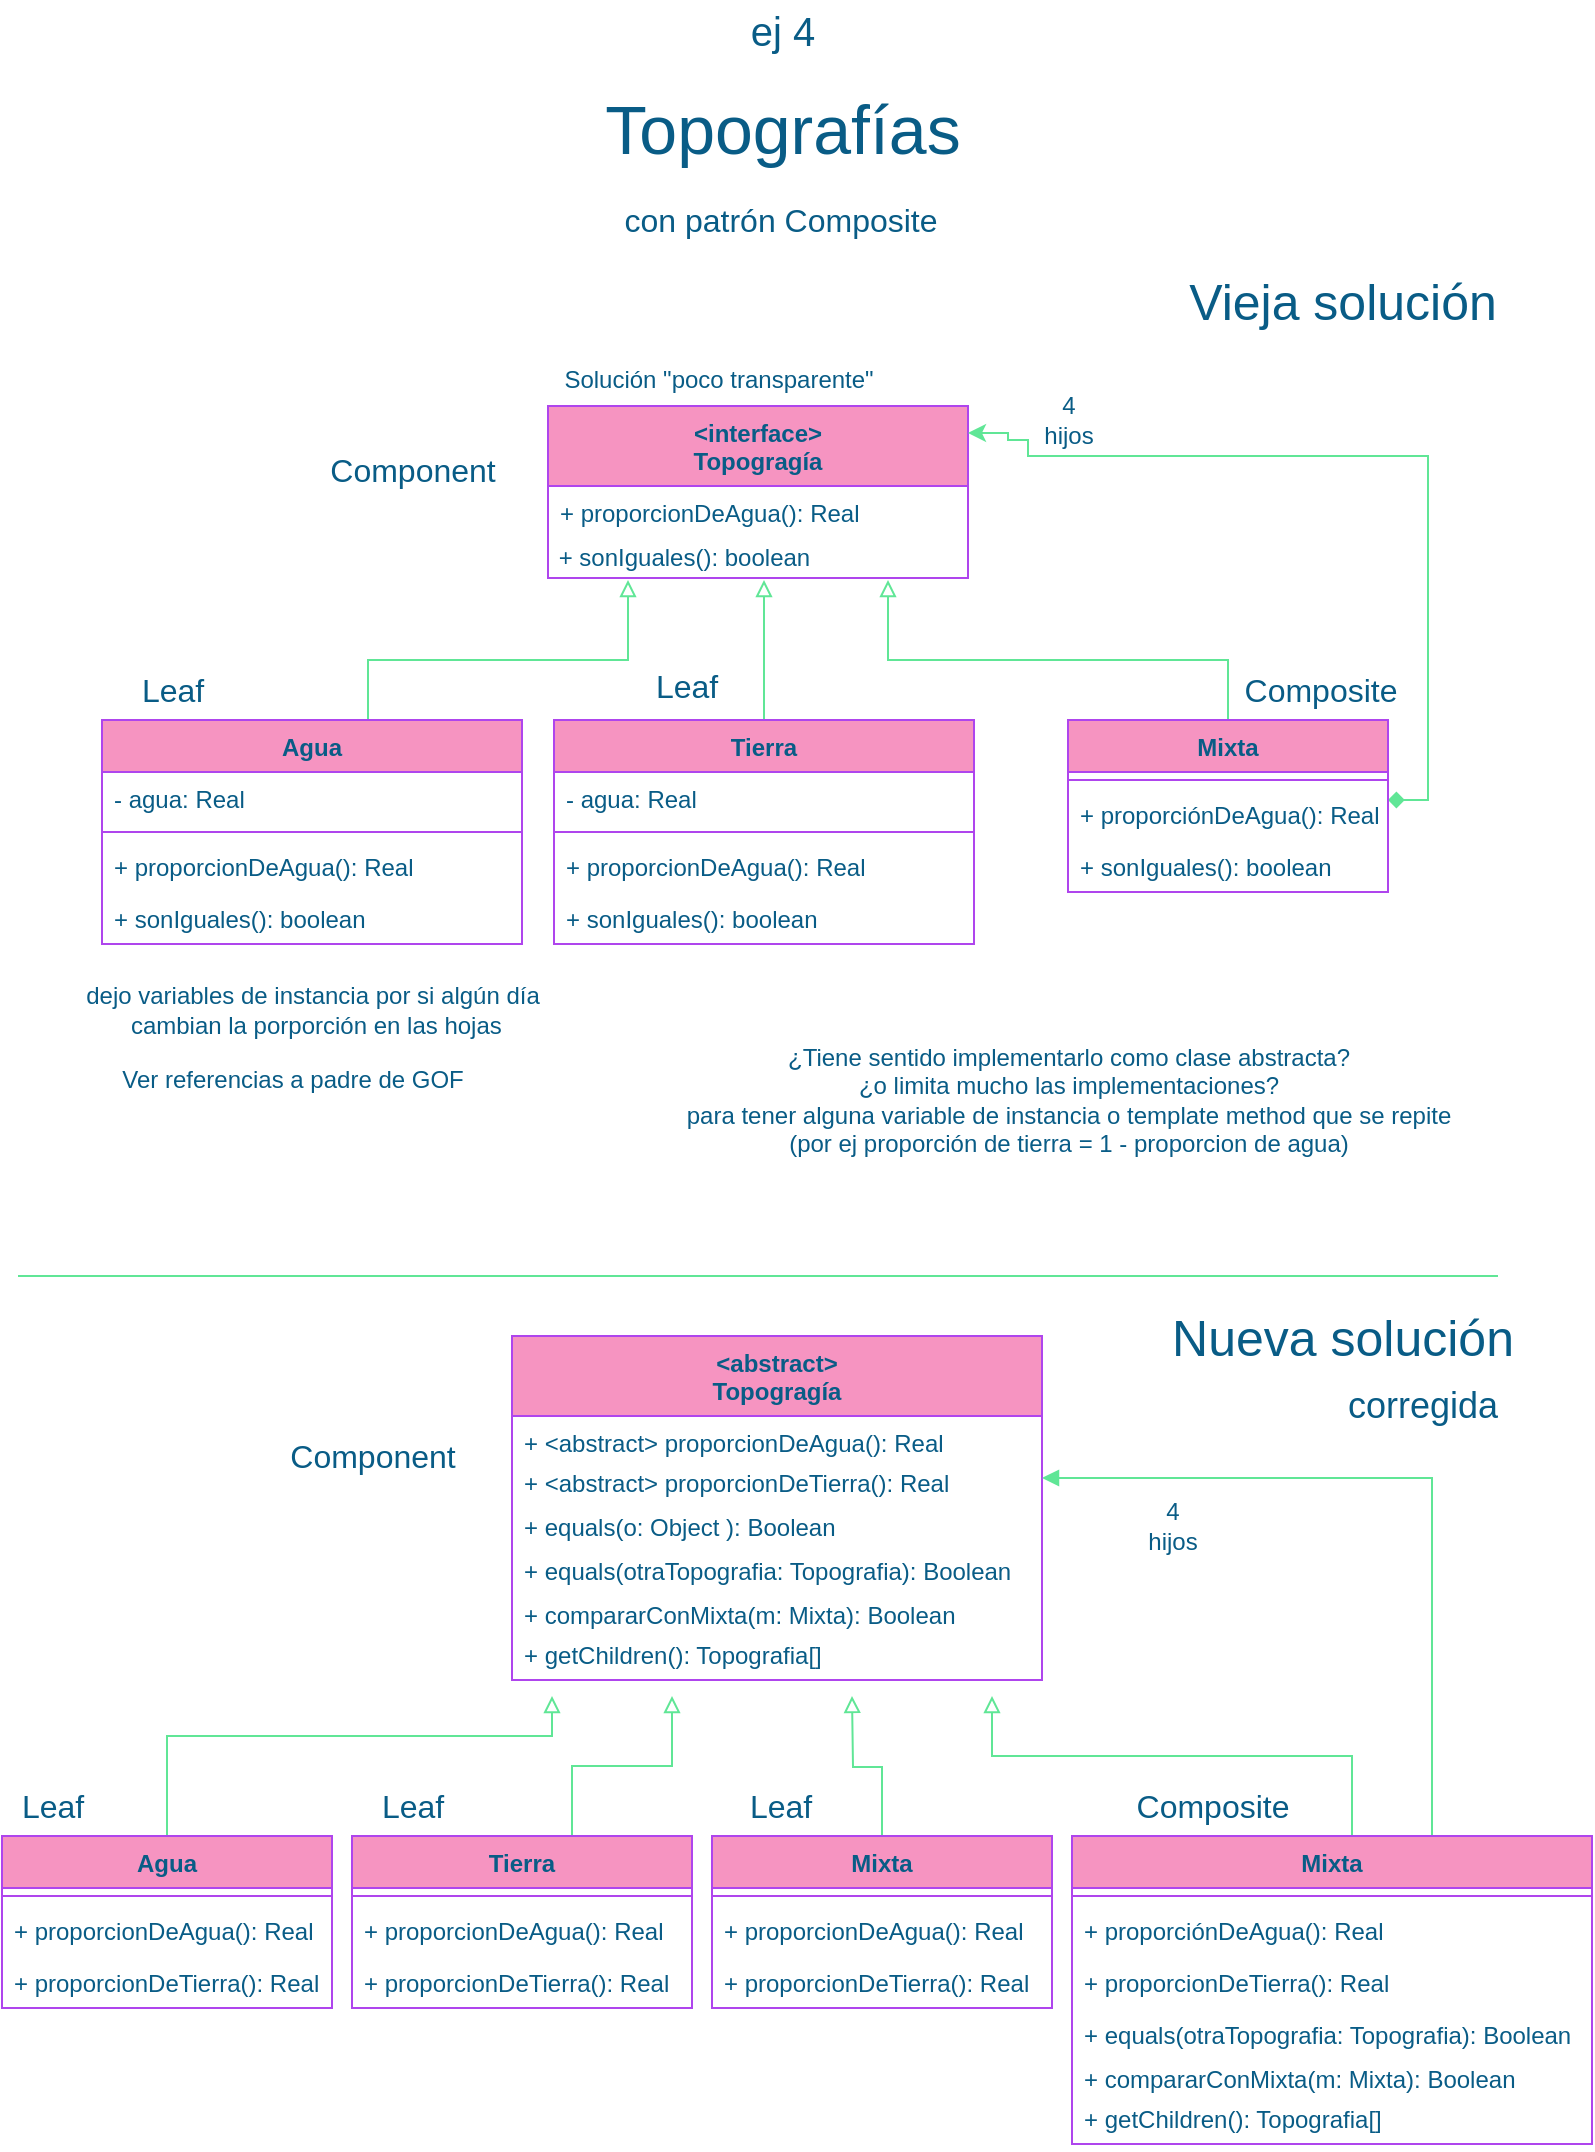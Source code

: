 <mxfile version="19.0.2" type="device"><diagram id="4gkQx4wsL6jdppwWXuUL" name="Página-1"><mxGraphModel dx="1172" dy="714" grid="1" gridSize="10" guides="1" tooltips="1" connect="1" arrows="1" fold="1" page="1" pageScale="1" pageWidth="827" pageHeight="1169" math="0" shadow="0"><root><mxCell id="0"/><mxCell id="1" parent="0"/><mxCell id="_r0YM_Wdyvk_4LNlgaC8-1" value="Solución &quot;poco transparente&quot;" style="text;html=1;align=center;verticalAlign=middle;resizable=0;points=[];autosize=1;strokeColor=none;fillColor=none;fontColor=#095C86;" parent="1" vertex="1"><mxGeometry x="298" y="202" width="170" height="20" as="geometry"/></mxCell><mxCell id="_r0YM_Wdyvk_4LNlgaC8-2" value="&lt;interface&gt;&#10;Topogragía" style="swimlane;fontStyle=1;align=center;verticalAlign=top;childLayout=stackLayout;horizontal=1;startSize=40;horizontalStack=0;resizeParent=1;resizeParentMax=0;resizeLast=0;collapsible=1;marginBottom=0;fillColor=#F694C1;strokeColor=#AF45ED;fontColor=#095C86;" parent="1" vertex="1"><mxGeometry x="298" y="225" width="210" height="86" as="geometry"/></mxCell><mxCell id="_r0YM_Wdyvk_4LNlgaC8-5" value="+ proporcionDeAgua(): Real" style="text;strokeColor=none;fillColor=none;align=left;verticalAlign=top;spacingLeft=4;spacingRight=4;overflow=hidden;rotatable=0;points=[[0,0.5],[1,0.5]];portConstraint=eastwest;fontColor=#095C86;" parent="_r0YM_Wdyvk_4LNlgaC8-2" vertex="1"><mxGeometry y="40" width="210" height="26" as="geometry"/></mxCell><mxCell id="Gv5BqmZYDokShYZEpnF3-11" value="&amp;nbsp;+ sonIguales(): boolean" style="text;html=1;align=left;verticalAlign=middle;resizable=0;points=[];autosize=1;strokeColor=none;fillColor=none;fontColor=#095C86;" parent="_r0YM_Wdyvk_4LNlgaC8-2" vertex="1"><mxGeometry y="66" width="210" height="20" as="geometry"/></mxCell><mxCell id="_r0YM_Wdyvk_4LNlgaC8-25" style="edgeStyle=orthogonalEdgeStyle;rounded=0;orthogonalLoop=1;jettySize=auto;html=1;endArrow=block;endFill=0;strokeColor=#60E696;fontColor=#095C86;" parent="1" source="_r0YM_Wdyvk_4LNlgaC8-6" edge="1"><mxGeometry relative="1" as="geometry"><mxPoint x="338" y="312" as="targetPoint"/><Array as="points"><mxPoint x="208" y="352"/><mxPoint x="338" y="352"/></Array></mxGeometry></mxCell><mxCell id="_r0YM_Wdyvk_4LNlgaC8-6" value="Agua" style="swimlane;fontStyle=1;align=center;verticalAlign=top;childLayout=stackLayout;horizontal=1;startSize=26;horizontalStack=0;resizeParent=1;resizeParentMax=0;resizeLast=0;collapsible=1;marginBottom=0;fillColor=#F694C1;strokeColor=#AF45ED;fontColor=#095C86;" parent="1" vertex="1"><mxGeometry x="75" y="382" width="210" height="112" as="geometry"/></mxCell><mxCell id="_r0YM_Wdyvk_4LNlgaC8-7" value="- agua: Real " style="text;strokeColor=none;fillColor=none;align=left;verticalAlign=top;spacingLeft=4;spacingRight=4;overflow=hidden;rotatable=0;points=[[0,0.5],[1,0.5]];portConstraint=eastwest;fontColor=#095C86;" parent="_r0YM_Wdyvk_4LNlgaC8-6" vertex="1"><mxGeometry y="26" width="210" height="26" as="geometry"/></mxCell><mxCell id="_r0YM_Wdyvk_4LNlgaC8-8" value="" style="line;strokeWidth=1;fillColor=none;align=left;verticalAlign=middle;spacingTop=-1;spacingLeft=3;spacingRight=3;rotatable=0;labelPosition=right;points=[];portConstraint=eastwest;strokeColor=#AF45ED;fontColor=#095C86;" parent="_r0YM_Wdyvk_4LNlgaC8-6" vertex="1"><mxGeometry y="52" width="210" height="8" as="geometry"/></mxCell><mxCell id="_r0YM_Wdyvk_4LNlgaC8-9" value="+ proporcionDeAgua(): Real" style="text;strokeColor=none;fillColor=none;align=left;verticalAlign=top;spacingLeft=4;spacingRight=4;overflow=hidden;rotatable=0;points=[[0,0.5],[1,0.5]];portConstraint=eastwest;fontColor=#095C86;" parent="_r0YM_Wdyvk_4LNlgaC8-6" vertex="1"><mxGeometry y="60" width="210" height="26" as="geometry"/></mxCell><mxCell id="Gv5BqmZYDokShYZEpnF3-12" value="+ sonIguales(): boolean" style="text;strokeColor=none;fillColor=none;align=left;verticalAlign=top;spacingLeft=4;spacingRight=4;overflow=hidden;rotatable=0;points=[[0,0.5],[1,0.5]];portConstraint=eastwest;fontColor=#095C86;" parent="_r0YM_Wdyvk_4LNlgaC8-6" vertex="1"><mxGeometry y="86" width="210" height="26" as="geometry"/></mxCell><mxCell id="_r0YM_Wdyvk_4LNlgaC8-27" style="edgeStyle=orthogonalEdgeStyle;rounded=0;orthogonalLoop=1;jettySize=auto;html=1;endArrow=block;endFill=0;strokeColor=#60E696;fontColor=#095C86;" parent="1" source="_r0YM_Wdyvk_4LNlgaC8-14" edge="1"><mxGeometry relative="1" as="geometry"><mxPoint x="468.0" y="312" as="targetPoint"/><Array as="points"><mxPoint x="638" y="352"/><mxPoint x="468" y="352"/></Array></mxGeometry></mxCell><mxCell id="_r0YM_Wdyvk_4LNlgaC8-28" style="edgeStyle=orthogonalEdgeStyle;rounded=0;orthogonalLoop=1;jettySize=auto;html=1;entryX=1;entryY=0.25;entryDx=0;entryDy=0;startArrow=diamond;startFill=1;strokeColor=#60E696;fontColor=#095C86;" parent="1" edge="1"><mxGeometry relative="1" as="geometry"><Array as="points"><mxPoint x="738" y="422"/><mxPoint x="738" y="250"/><mxPoint x="538" y="250"/><mxPoint x="538" y="242"/><mxPoint x="528" y="242"/><mxPoint x="528" y="239"/></Array><mxPoint x="718" y="422" as="sourcePoint"/><mxPoint x="508" y="238.5" as="targetPoint"/></mxGeometry></mxCell><mxCell id="_r0YM_Wdyvk_4LNlgaC8-14" value="Mixta" style="swimlane;fontStyle=1;align=center;verticalAlign=top;childLayout=stackLayout;horizontal=1;startSize=26;horizontalStack=0;resizeParent=1;resizeParentMax=0;resizeLast=0;collapsible=1;marginBottom=0;fillColor=#F694C1;strokeColor=#AF45ED;fontColor=#095C86;" parent="1" vertex="1"><mxGeometry x="558" y="382" width="160" height="86" as="geometry"/></mxCell><mxCell id="_r0YM_Wdyvk_4LNlgaC8-16" value="" style="line;strokeWidth=1;fillColor=none;align=left;verticalAlign=middle;spacingTop=-1;spacingLeft=3;spacingRight=3;rotatable=0;labelPosition=right;points=[];portConstraint=eastwest;strokeColor=#AF45ED;fontColor=#095C86;" parent="_r0YM_Wdyvk_4LNlgaC8-14" vertex="1"><mxGeometry y="26" width="160" height="8" as="geometry"/></mxCell><mxCell id="_r0YM_Wdyvk_4LNlgaC8-17" value="+ proporciónDeAgua(): Real" style="text;strokeColor=none;fillColor=none;align=left;verticalAlign=top;spacingLeft=4;spacingRight=4;overflow=hidden;rotatable=0;points=[[0,0.5],[1,0.5]];portConstraint=eastwest;fontColor=#095C86;" parent="_r0YM_Wdyvk_4LNlgaC8-14" vertex="1"><mxGeometry y="34" width="160" height="26" as="geometry"/></mxCell><mxCell id="Gv5BqmZYDokShYZEpnF3-14" value="+ sonIguales(): boolean" style="text;strokeColor=none;fillColor=none;align=left;verticalAlign=top;spacingLeft=4;spacingRight=4;overflow=hidden;rotatable=0;points=[[0,0.5],[1,0.5]];portConstraint=eastwest;fontColor=#095C86;" parent="_r0YM_Wdyvk_4LNlgaC8-14" vertex="1"><mxGeometry y="60" width="160" height="26" as="geometry"/></mxCell><mxCell id="_r0YM_Wdyvk_4LNlgaC8-19" value="dejo variables de instancia por si algún día&lt;br&gt;&amp;nbsp;cambian la porporción en las hojas" style="text;html=1;align=center;verticalAlign=middle;resizable=0;points=[];autosize=1;strokeColor=none;fillColor=none;fontColor=#095C86;" parent="1" vertex="1"><mxGeometry x="60" y="512" width="240" height="30" as="geometry"/></mxCell><mxCell id="_r0YM_Wdyvk_4LNlgaC8-26" style="edgeStyle=orthogonalEdgeStyle;rounded=0;orthogonalLoop=1;jettySize=auto;html=1;endArrow=block;endFill=0;strokeColor=#60E696;fontColor=#095C86;" parent="1" source="_r0YM_Wdyvk_4LNlgaC8-20" edge="1"><mxGeometry relative="1" as="geometry"><mxPoint x="406" y="312" as="targetPoint"/></mxGeometry></mxCell><mxCell id="_r0YM_Wdyvk_4LNlgaC8-20" value="Tierra" style="swimlane;fontStyle=1;align=center;verticalAlign=top;childLayout=stackLayout;horizontal=1;startSize=26;horizontalStack=0;resizeParent=1;resizeParentMax=0;resizeLast=0;collapsible=1;marginBottom=0;fillColor=#F694C1;strokeColor=#AF45ED;fontColor=#095C86;" parent="1" vertex="1"><mxGeometry x="301" y="382" width="210" height="112" as="geometry"/></mxCell><mxCell id="_r0YM_Wdyvk_4LNlgaC8-21" value="- agua: Real" style="text;strokeColor=none;fillColor=none;align=left;verticalAlign=top;spacingLeft=4;spacingRight=4;overflow=hidden;rotatable=0;points=[[0,0.5],[1,0.5]];portConstraint=eastwest;fontColor=#095C86;" parent="_r0YM_Wdyvk_4LNlgaC8-20" vertex="1"><mxGeometry y="26" width="210" height="26" as="geometry"/></mxCell><mxCell id="_r0YM_Wdyvk_4LNlgaC8-22" value="" style="line;strokeWidth=1;fillColor=none;align=left;verticalAlign=middle;spacingTop=-1;spacingLeft=3;spacingRight=3;rotatable=0;labelPosition=right;points=[];portConstraint=eastwest;strokeColor=#AF45ED;fontColor=#095C86;" parent="_r0YM_Wdyvk_4LNlgaC8-20" vertex="1"><mxGeometry y="52" width="210" height="8" as="geometry"/></mxCell><mxCell id="_r0YM_Wdyvk_4LNlgaC8-23" value="+ proporcionDeAgua(): Real" style="text;strokeColor=none;fillColor=none;align=left;verticalAlign=top;spacingLeft=4;spacingRight=4;overflow=hidden;rotatable=0;points=[[0,0.5],[1,0.5]];portConstraint=eastwest;fontColor=#095C86;" parent="_r0YM_Wdyvk_4LNlgaC8-20" vertex="1"><mxGeometry y="60" width="210" height="26" as="geometry"/></mxCell><mxCell id="Gv5BqmZYDokShYZEpnF3-13" value="+ sonIguales(): boolean" style="text;strokeColor=none;fillColor=none;align=left;verticalAlign=top;spacingLeft=4;spacingRight=4;overflow=hidden;rotatable=0;points=[[0,0.5],[1,0.5]];portConstraint=eastwest;fontColor=#095C86;" parent="_r0YM_Wdyvk_4LNlgaC8-20" vertex="1"><mxGeometry y="86" width="210" height="26" as="geometry"/></mxCell><mxCell id="_r0YM_Wdyvk_4LNlgaC8-29" value="4&lt;br&gt;hijos" style="text;html=1;align=center;verticalAlign=middle;resizable=0;points=[];autosize=1;strokeColor=none;fillColor=none;fontColor=#095C86;" parent="1" vertex="1"><mxGeometry x="538" y="217" width="40" height="30" as="geometry"/></mxCell><mxCell id="_r0YM_Wdyvk_4LNlgaC8-30" value="Ver referencias a padre de GOF" style="text;html=1;align=center;verticalAlign=middle;resizable=0;points=[];autosize=1;strokeColor=none;fillColor=none;fontColor=#095C86;" parent="1" vertex="1"><mxGeometry x="75" y="552" width="190" height="20" as="geometry"/></mxCell><mxCell id="_r0YM_Wdyvk_4LNlgaC8-31" value="ej 4" style="text;html=1;align=center;verticalAlign=middle;resizable=0;points=[];autosize=1;strokeColor=none;fillColor=none;strokeWidth=0;fontSize=20;fontColor=#095C86;" parent="1" vertex="1"><mxGeometry x="390" y="22" width="50" height="30" as="geometry"/></mxCell><mxCell id="_r0YM_Wdyvk_4LNlgaC8-32" value="Topografías" style="text;html=1;align=center;verticalAlign=middle;resizable=0;points=[];autosize=1;strokeColor=none;fillColor=none;strokeWidth=0;fontSize=34;fontColor=#095C86;" parent="1" vertex="1"><mxGeometry x="320" y="62" width="190" height="50" as="geometry"/></mxCell><mxCell id="_r0YM_Wdyvk_4LNlgaC8-33" value="con patrón Composite" style="text;html=1;align=center;verticalAlign=middle;resizable=0;points=[];autosize=1;strokeColor=none;fillColor=none;strokeWidth=0;fontSize=16;fontColor=#095C86;" parent="1" vertex="1"><mxGeometry x="329" y="122" width="170" height="20" as="geometry"/></mxCell><mxCell id="_r0YM_Wdyvk_4LNlgaC8-34" value="Component" style="text;html=1;align=center;verticalAlign=middle;resizable=0;points=[];autosize=1;strokeColor=none;fillColor=none;fontSize=16;fontColor=#095C86;" parent="1" vertex="1"><mxGeometry x="180" y="247" width="100" height="20" as="geometry"/></mxCell><mxCell id="_r0YM_Wdyvk_4LNlgaC8-35" value="Composite" style="text;html=1;align=center;verticalAlign=middle;resizable=0;points=[];autosize=1;strokeColor=none;fillColor=none;fontSize=16;fontColor=#095C86;" parent="1" vertex="1"><mxGeometry x="639" y="357" width="90" height="20" as="geometry"/></mxCell><mxCell id="_r0YM_Wdyvk_4LNlgaC8-36" value="Leaf" style="text;html=1;align=center;verticalAlign=middle;resizable=0;points=[];autosize=1;strokeColor=none;fillColor=none;fontSize=16;fontColor=#095C86;" parent="1" vertex="1"><mxGeometry x="85" y="357" width="50" height="20" as="geometry"/></mxCell><mxCell id="_r0YM_Wdyvk_4LNlgaC8-37" value="Leaf" style="text;html=1;align=center;verticalAlign=middle;resizable=0;points=[];autosize=1;strokeColor=none;fillColor=none;fontSize=16;fontColor=#095C86;" parent="1" vertex="1"><mxGeometry x="342" y="355" width="50" height="20" as="geometry"/></mxCell><mxCell id="Gv5BqmZYDokShYZEpnF3-1" value="¿Tiene sentido implementarlo como clase abstracta?&lt;br&gt;¿o limita mucho las implementaciones?&lt;br&gt;para tener alguna variable de instancia o template method que se repite&lt;br&gt;(por ej proporción de tierra = 1 - proporcion de agua)" style="text;html=1;align=center;verticalAlign=middle;resizable=0;points=[];autosize=1;strokeColor=none;fillColor=none;fontColor=#095C86;" parent="1" vertex="1"><mxGeometry x="358" y="542" width="400" height="60" as="geometry"/></mxCell><mxCell id="FaZW1O4SIN_VHaX32CPt-1" value="Vieja solución" style="text;html=1;align=center;verticalAlign=middle;resizable=0;points=[];autosize=1;strokeColor=none;fillColor=none;strokeWidth=4;fontSize=25;fontColor=#095C86;" vertex="1" parent="1"><mxGeometry x="610" y="152" width="170" height="40" as="geometry"/></mxCell><mxCell id="FaZW1O4SIN_VHaX32CPt-2" value="" style="endArrow=none;html=1;rounded=0;fontSize=25;strokeColor=#60E696;fontColor=#095C86;" edge="1" parent="1"><mxGeometry width="50" height="50" relative="1" as="geometry"><mxPoint x="33" y="660" as="sourcePoint"/><mxPoint x="773" y="660" as="targetPoint"/></mxGeometry></mxCell><mxCell id="FaZW1O4SIN_VHaX32CPt-3" value="Nueva solución" style="text;html=1;align=center;verticalAlign=middle;resizable=0;points=[];autosize=1;strokeColor=none;fillColor=none;strokeWidth=4;fontSize=25;fontColor=#095C86;" vertex="1" parent="1"><mxGeometry x="600" y="670" width="190" height="40" as="geometry"/></mxCell><mxCell id="FaZW1O4SIN_VHaX32CPt-5" value="&lt;abstract&gt;&#10;Topogragía" style="swimlane;fontStyle=1;align=center;verticalAlign=top;childLayout=stackLayout;horizontal=1;startSize=40;horizontalStack=0;resizeParent=1;resizeParentMax=0;resizeLast=0;collapsible=1;marginBottom=0;fillColor=#F694C1;strokeColor=#AF45ED;fontColor=#095C86;" vertex="1" parent="1"><mxGeometry x="280" y="690" width="265" height="172" as="geometry"/></mxCell><mxCell id="FaZW1O4SIN_VHaX32CPt-6" value="+ &lt;abstract&gt; proporcionDeAgua(): Real" style="text;strokeColor=none;fillColor=none;align=left;verticalAlign=top;spacingLeft=4;spacingRight=4;overflow=hidden;rotatable=0;points=[[0,0.5],[1,0.5]];portConstraint=eastwest;fontColor=#095C86;" vertex="1" parent="FaZW1O4SIN_VHaX32CPt-5"><mxGeometry y="40" width="265" height="20" as="geometry"/></mxCell><mxCell id="FaZW1O4SIN_VHaX32CPt-31" value="+ &lt;abstract&gt; proporcionDeTierra(): Real" style="text;strokeColor=none;fillColor=none;align=left;verticalAlign=top;spacingLeft=4;spacingRight=4;overflow=hidden;rotatable=0;points=[[0,0.5],[1,0.5]];portConstraint=eastwest;fontColor=#095C86;" vertex="1" parent="FaZW1O4SIN_VHaX32CPt-5"><mxGeometry y="60" width="265" height="22" as="geometry"/></mxCell><mxCell id="FaZW1O4SIN_VHaX32CPt-35" value="+ equals(o: Object ): Boolean" style="text;strokeColor=none;fillColor=none;align=left;verticalAlign=top;spacingLeft=4;spacingRight=4;overflow=hidden;rotatable=0;points=[[0,0.5],[1,0.5]];portConstraint=eastwest;fontColor=#095C86;" vertex="1" parent="FaZW1O4SIN_VHaX32CPt-5"><mxGeometry y="82" width="265" height="22" as="geometry"/></mxCell><mxCell id="FaZW1O4SIN_VHaX32CPt-33" value="+ equals(otraTopografia: Topografia): Boolean" style="text;strokeColor=none;fillColor=none;align=left;verticalAlign=top;spacingLeft=4;spacingRight=4;overflow=hidden;rotatable=0;points=[[0,0.5],[1,0.5]];portConstraint=eastwest;fontColor=#095C86;" vertex="1" parent="FaZW1O4SIN_VHaX32CPt-5"><mxGeometry y="104" width="265" height="22" as="geometry"/></mxCell><mxCell id="FaZW1O4SIN_VHaX32CPt-32" value="+ compararConMixta(m: Mixta): Boolean" style="text;strokeColor=none;fillColor=none;align=left;verticalAlign=top;spacingLeft=4;spacingRight=4;overflow=hidden;rotatable=0;points=[[0,0.5],[1,0.5]];portConstraint=eastwest;fontColor=#095C86;" vertex="1" parent="FaZW1O4SIN_VHaX32CPt-5"><mxGeometry y="126" width="265" height="20" as="geometry"/></mxCell><mxCell id="FaZW1O4SIN_VHaX32CPt-34" value="+ getChildren(): Topografia[]" style="text;strokeColor=none;fillColor=none;align=left;verticalAlign=top;spacingLeft=4;spacingRight=4;overflow=hidden;rotatable=0;points=[[0,0.5],[1,0.5]];portConstraint=eastwest;fontColor=#095C86;" vertex="1" parent="FaZW1O4SIN_VHaX32CPt-5"><mxGeometry y="146" width="265" height="26" as="geometry"/></mxCell><mxCell id="FaZW1O4SIN_VHaX32CPt-48" style="edgeStyle=orthogonalEdgeStyle;rounded=0;orthogonalLoop=1;jettySize=auto;html=1;fontSize=25;endArrow=block;endFill=0;strokeColor=#60E696;fontColor=#095C86;" edge="1" parent="1" source="FaZW1O4SIN_VHaX32CPt-9"><mxGeometry relative="1" as="geometry"><mxPoint x="300" y="870" as="targetPoint"/><Array as="points"><mxPoint x="108" y="890"/><mxPoint x="300" y="890"/></Array></mxGeometry></mxCell><mxCell id="FaZW1O4SIN_VHaX32CPt-9" value="Agua" style="swimlane;fontStyle=1;align=center;verticalAlign=top;childLayout=stackLayout;horizontal=1;startSize=26;horizontalStack=0;resizeParent=1;resizeParentMax=0;resizeLast=0;collapsible=1;marginBottom=0;fillColor=#F694C1;strokeColor=#AF45ED;fontColor=#095C86;" vertex="1" parent="1"><mxGeometry x="25" y="940" width="165" height="86" as="geometry"/></mxCell><mxCell id="FaZW1O4SIN_VHaX32CPt-11" value="" style="line;strokeWidth=1;fillColor=none;align=left;verticalAlign=middle;spacingTop=-1;spacingLeft=3;spacingRight=3;rotatable=0;labelPosition=right;points=[];portConstraint=eastwest;strokeColor=#AF45ED;fontColor=#095C86;" vertex="1" parent="FaZW1O4SIN_VHaX32CPt-9"><mxGeometry y="26" width="165" height="8" as="geometry"/></mxCell><mxCell id="FaZW1O4SIN_VHaX32CPt-12" value="+ proporcionDeAgua(): Real" style="text;strokeColor=none;fillColor=none;align=left;verticalAlign=top;spacingLeft=4;spacingRight=4;overflow=hidden;rotatable=0;points=[[0,0.5],[1,0.5]];portConstraint=eastwest;fontColor=#095C86;" vertex="1" parent="FaZW1O4SIN_VHaX32CPt-9"><mxGeometry y="34" width="165" height="26" as="geometry"/></mxCell><mxCell id="FaZW1O4SIN_VHaX32CPt-37" value="+ proporcionDeTierra(): Real" style="text;strokeColor=none;fillColor=none;align=left;verticalAlign=top;spacingLeft=4;spacingRight=4;overflow=hidden;rotatable=0;points=[[0,0.5],[1,0.5]];portConstraint=eastwest;fontColor=#095C86;" vertex="1" parent="FaZW1O4SIN_VHaX32CPt-9"><mxGeometry y="60" width="165" height="26" as="geometry"/></mxCell><mxCell id="FaZW1O4SIN_VHaX32CPt-49" style="edgeStyle=orthogonalEdgeStyle;rounded=0;orthogonalLoop=1;jettySize=auto;html=1;fontSize=25;endArrow=block;endFill=0;strokeColor=#60E696;fontColor=#095C86;" edge="1" parent="1" source="FaZW1O4SIN_VHaX32CPt-16"><mxGeometry relative="1" as="geometry"><mxPoint x="520" y="870" as="targetPoint"/><Array as="points"><mxPoint x="700" y="900"/><mxPoint x="520" y="900"/></Array></mxGeometry></mxCell><mxCell id="FaZW1O4SIN_VHaX32CPt-50" style="edgeStyle=orthogonalEdgeStyle;rounded=0;orthogonalLoop=1;jettySize=auto;html=1;entryX=1;entryY=0.5;entryDx=0;entryDy=0;fontSize=25;endArrow=block;endFill=1;strokeColor=#60E696;fontColor=#095C86;" edge="1" parent="1" source="FaZW1O4SIN_VHaX32CPt-16" target="FaZW1O4SIN_VHaX32CPt-31"><mxGeometry relative="1" as="geometry"><Array as="points"><mxPoint x="740" y="761"/></Array></mxGeometry></mxCell><mxCell id="FaZW1O4SIN_VHaX32CPt-16" value="Mixta" style="swimlane;fontStyle=1;align=center;verticalAlign=top;childLayout=stackLayout;horizontal=1;startSize=26;horizontalStack=0;resizeParent=1;resizeParentMax=0;resizeLast=0;collapsible=1;marginBottom=0;fillColor=#F694C1;strokeColor=#AF45ED;fontColor=#095C86;" vertex="1" parent="1"><mxGeometry x="560" y="940" width="260" height="154" as="geometry"/></mxCell><mxCell id="FaZW1O4SIN_VHaX32CPt-17" value="" style="line;strokeWidth=1;fillColor=none;align=left;verticalAlign=middle;spacingTop=-1;spacingLeft=3;spacingRight=3;rotatable=0;labelPosition=right;points=[];portConstraint=eastwest;strokeColor=#AF45ED;fontColor=#095C86;" vertex="1" parent="FaZW1O4SIN_VHaX32CPt-16"><mxGeometry y="26" width="260" height="8" as="geometry"/></mxCell><mxCell id="FaZW1O4SIN_VHaX32CPt-18" value="+ proporciónDeAgua(): Real" style="text;strokeColor=none;fillColor=none;align=left;verticalAlign=top;spacingLeft=4;spacingRight=4;overflow=hidden;rotatable=0;points=[[0,0.5],[1,0.5]];portConstraint=eastwest;fontColor=#095C86;" vertex="1" parent="FaZW1O4SIN_VHaX32CPt-16"><mxGeometry y="34" width="260" height="26" as="geometry"/></mxCell><mxCell id="FaZW1O4SIN_VHaX32CPt-51" value="+ proporcionDeTierra(): Real" style="text;strokeColor=none;fillColor=none;align=left;verticalAlign=top;spacingLeft=4;spacingRight=4;overflow=hidden;rotatable=0;points=[[0,0.5],[1,0.5]];portConstraint=eastwest;fontColor=#095C86;" vertex="1" parent="FaZW1O4SIN_VHaX32CPt-16"><mxGeometry y="60" width="260" height="26" as="geometry"/></mxCell><mxCell id="FaZW1O4SIN_VHaX32CPt-52" value="+ equals(otraTopografia: Topografia): Boolean" style="text;strokeColor=none;fillColor=none;align=left;verticalAlign=top;spacingLeft=4;spacingRight=4;overflow=hidden;rotatable=0;points=[[0,0.5],[1,0.5]];portConstraint=eastwest;fontColor=#095C86;" vertex="1" parent="FaZW1O4SIN_VHaX32CPt-16"><mxGeometry y="86" width="260" height="22" as="geometry"/></mxCell><mxCell id="FaZW1O4SIN_VHaX32CPt-53" value="+ compararConMixta(m: Mixta): Boolean" style="text;strokeColor=none;fillColor=none;align=left;verticalAlign=top;spacingLeft=4;spacingRight=4;overflow=hidden;rotatable=0;points=[[0,0.5],[1,0.5]];portConstraint=eastwest;fontColor=#095C86;" vertex="1" parent="FaZW1O4SIN_VHaX32CPt-16"><mxGeometry y="108" width="260" height="20" as="geometry"/></mxCell><mxCell id="FaZW1O4SIN_VHaX32CPt-54" value="+ getChildren(): Topografia[]" style="text;strokeColor=none;fillColor=none;align=left;verticalAlign=top;spacingLeft=4;spacingRight=4;overflow=hidden;rotatable=0;points=[[0,0.5],[1,0.5]];portConstraint=eastwest;fontColor=#095C86;" vertex="1" parent="FaZW1O4SIN_VHaX32CPt-16"><mxGeometry y="128" width="260" height="26" as="geometry"/></mxCell><mxCell id="FaZW1O4SIN_VHaX32CPt-47" style="edgeStyle=orthogonalEdgeStyle;rounded=0;orthogonalLoop=1;jettySize=auto;html=1;fontSize=25;endArrow=block;endFill=0;strokeColor=#60E696;fontColor=#095C86;" edge="1" parent="1" source="FaZW1O4SIN_VHaX32CPt-21"><mxGeometry relative="1" as="geometry"><mxPoint x="360" y="870" as="targetPoint"/><Array as="points"><mxPoint x="310" y="905"/><mxPoint x="360" y="905"/></Array></mxGeometry></mxCell><mxCell id="FaZW1O4SIN_VHaX32CPt-21" value="Tierra" style="swimlane;fontStyle=1;align=center;verticalAlign=top;childLayout=stackLayout;horizontal=1;startSize=26;horizontalStack=0;resizeParent=1;resizeParentMax=0;resizeLast=0;collapsible=1;marginBottom=0;fillColor=#F694C1;strokeColor=#AF45ED;fontColor=#095C86;" vertex="1" parent="1"><mxGeometry x="200" y="940" width="170" height="86" as="geometry"/></mxCell><mxCell id="FaZW1O4SIN_VHaX32CPt-23" value="" style="line;strokeWidth=1;fillColor=none;align=left;verticalAlign=middle;spacingTop=-1;spacingLeft=3;spacingRight=3;rotatable=0;labelPosition=right;points=[];portConstraint=eastwest;strokeColor=#AF45ED;fontColor=#095C86;" vertex="1" parent="FaZW1O4SIN_VHaX32CPt-21"><mxGeometry y="26" width="170" height="8" as="geometry"/></mxCell><mxCell id="FaZW1O4SIN_VHaX32CPt-24" value="+ proporcionDeAgua(): Real" style="text;strokeColor=none;fillColor=none;align=left;verticalAlign=top;spacingLeft=4;spacingRight=4;overflow=hidden;rotatable=0;points=[[0,0.5],[1,0.5]];portConstraint=eastwest;fontColor=#095C86;" vertex="1" parent="FaZW1O4SIN_VHaX32CPt-21"><mxGeometry y="34" width="170" height="26" as="geometry"/></mxCell><mxCell id="FaZW1O4SIN_VHaX32CPt-38" value="+ proporcionDeTierra(): Real" style="text;strokeColor=none;fillColor=none;align=left;verticalAlign=top;spacingLeft=4;spacingRight=4;overflow=hidden;rotatable=0;points=[[0,0.5],[1,0.5]];portConstraint=eastwest;fontColor=#095C86;" vertex="1" parent="FaZW1O4SIN_VHaX32CPt-21"><mxGeometry y="60" width="170" height="26" as="geometry"/></mxCell><mxCell id="FaZW1O4SIN_VHaX32CPt-26" value="4&lt;br&gt;hijos" style="text;html=1;align=center;verticalAlign=middle;resizable=0;points=[];autosize=1;strokeColor=none;fillColor=none;fontColor=#095C86;" vertex="1" parent="1"><mxGeometry x="590" y="770" width="40" height="30" as="geometry"/></mxCell><mxCell id="FaZW1O4SIN_VHaX32CPt-27" value="Component" style="text;html=1;align=center;verticalAlign=middle;resizable=0;points=[];autosize=1;strokeColor=none;fillColor=none;fontSize=16;fontColor=#095C86;" vertex="1" parent="1"><mxGeometry x="160" y="740" width="100" height="20" as="geometry"/></mxCell><mxCell id="FaZW1O4SIN_VHaX32CPt-28" value="Composite" style="text;html=1;align=center;verticalAlign=middle;resizable=0;points=[];autosize=1;strokeColor=none;fillColor=none;fontSize=16;fontColor=#095C86;" vertex="1" parent="1"><mxGeometry x="585" y="915" width="90" height="20" as="geometry"/></mxCell><mxCell id="FaZW1O4SIN_VHaX32CPt-29" value="Leaf" style="text;html=1;align=center;verticalAlign=middle;resizable=0;points=[];autosize=1;strokeColor=none;fillColor=none;fontSize=16;fontColor=#095C86;" vertex="1" parent="1"><mxGeometry x="25" y="915" width="50" height="20" as="geometry"/></mxCell><mxCell id="FaZW1O4SIN_VHaX32CPt-30" value="Leaf" style="text;html=1;align=center;verticalAlign=middle;resizable=0;points=[];autosize=1;strokeColor=none;fillColor=none;fontSize=16;fontColor=#095C86;" vertex="1" parent="1"><mxGeometry x="205" y="915" width="50" height="20" as="geometry"/></mxCell><mxCell id="FaZW1O4SIN_VHaX32CPt-46" style="edgeStyle=orthogonalEdgeStyle;rounded=0;orthogonalLoop=1;jettySize=auto;html=1;fontSize=25;endArrow=block;endFill=0;strokeColor=#60E696;fontColor=#095C86;" edge="1" parent="1" source="FaZW1O4SIN_VHaX32CPt-40"><mxGeometry relative="1" as="geometry"><mxPoint x="450" y="870" as="targetPoint"/></mxGeometry></mxCell><mxCell id="FaZW1O4SIN_VHaX32CPt-40" value="Mixta" style="swimlane;fontStyle=1;align=center;verticalAlign=top;childLayout=stackLayout;horizontal=1;startSize=26;horizontalStack=0;resizeParent=1;resizeParentMax=0;resizeLast=0;collapsible=1;marginBottom=0;fillColor=#F694C1;strokeColor=#AF45ED;fontColor=#095C86;" vertex="1" parent="1"><mxGeometry x="380" y="940" width="170" height="86" as="geometry"/></mxCell><mxCell id="FaZW1O4SIN_VHaX32CPt-42" value="" style="line;strokeWidth=1;fillColor=none;align=left;verticalAlign=middle;spacingTop=-1;spacingLeft=3;spacingRight=3;rotatable=0;labelPosition=right;points=[];portConstraint=eastwest;strokeColor=#AF45ED;fontColor=#095C86;" vertex="1" parent="FaZW1O4SIN_VHaX32CPt-40"><mxGeometry y="26" width="170" height="8" as="geometry"/></mxCell><mxCell id="FaZW1O4SIN_VHaX32CPt-43" value="+ proporcionDeAgua(): Real" style="text;strokeColor=none;fillColor=none;align=left;verticalAlign=top;spacingLeft=4;spacingRight=4;overflow=hidden;rotatable=0;points=[[0,0.5],[1,0.5]];portConstraint=eastwest;fontColor=#095C86;" vertex="1" parent="FaZW1O4SIN_VHaX32CPt-40"><mxGeometry y="34" width="170" height="26" as="geometry"/></mxCell><mxCell id="FaZW1O4SIN_VHaX32CPt-44" value="+ proporcionDeTierra(): Real" style="text;strokeColor=none;fillColor=none;align=left;verticalAlign=top;spacingLeft=4;spacingRight=4;overflow=hidden;rotatable=0;points=[[0,0.5],[1,0.5]];portConstraint=eastwest;fontColor=#095C86;" vertex="1" parent="FaZW1O4SIN_VHaX32CPt-40"><mxGeometry y="60" width="170" height="26" as="geometry"/></mxCell><mxCell id="FaZW1O4SIN_VHaX32CPt-45" value="Leaf" style="text;html=1;align=center;verticalAlign=middle;resizable=0;points=[];autosize=1;strokeColor=none;fillColor=none;fontSize=16;fontColor=#095C86;" vertex="1" parent="1"><mxGeometry x="389" y="915" width="50" height="20" as="geometry"/></mxCell><mxCell id="FaZW1O4SIN_VHaX32CPt-55" value="corregida" style="text;html=1;align=center;verticalAlign=middle;resizable=0;points=[];autosize=1;strokeColor=none;fillColor=none;fontSize=18;fontColor=#095C86;" vertex="1" parent="1"><mxGeometry x="690" y="710" width="90" height="30" as="geometry"/></mxCell></root></mxGraphModel></diagram></mxfile>